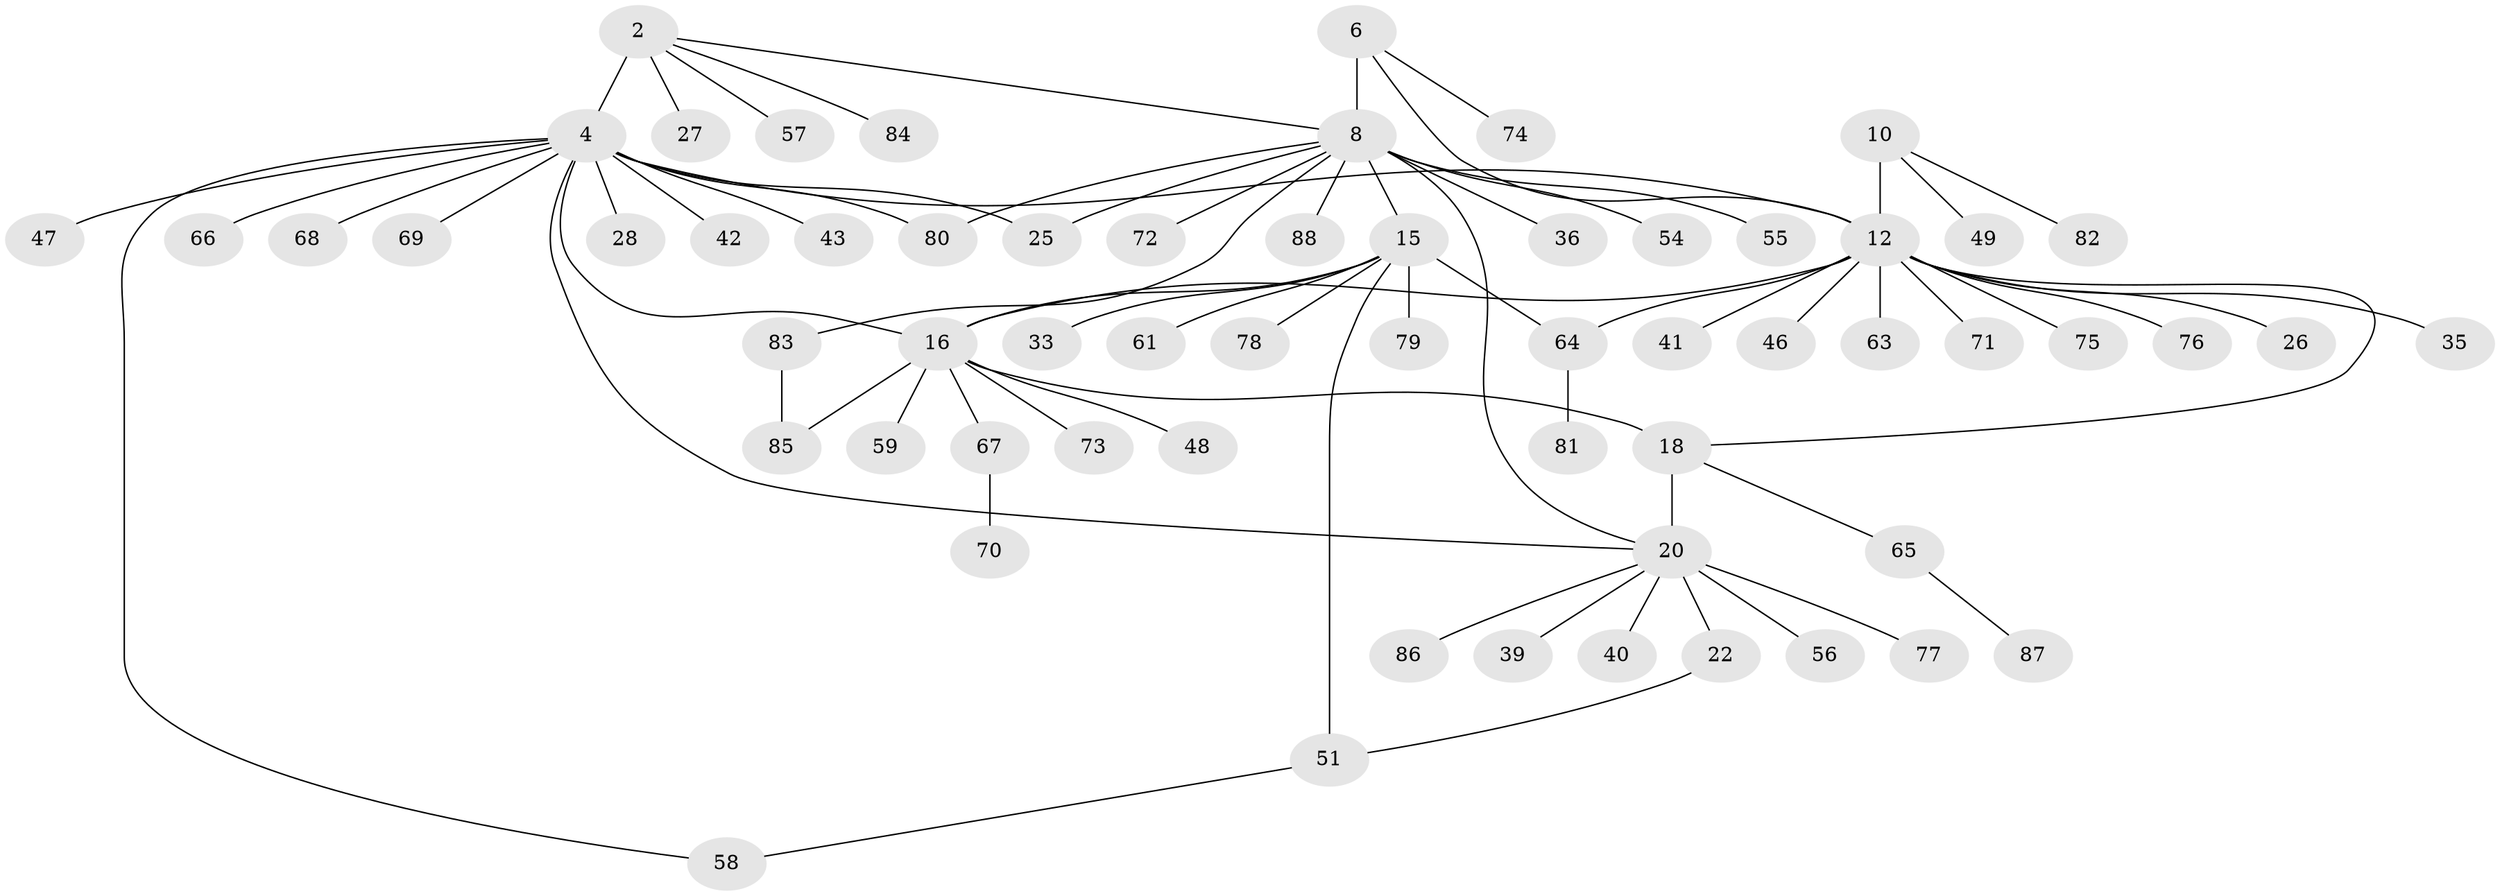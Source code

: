 // original degree distribution, {3: 0.045454545454545456, 7: 0.056818181818181816, 8: 0.022727272727272728, 11: 0.022727272727272728, 5: 0.03409090909090909, 6: 0.03409090909090909, 13: 0.011363636363636364, 4: 0.045454545454545456, 2: 0.2159090909090909, 1: 0.5113636363636364}
// Generated by graph-tools (version 1.1) at 2025/57/03/04/25 21:57:39]
// undirected, 61 vertices, 72 edges
graph export_dot {
graph [start="1"]
  node [color=gray90,style=filled];
  2 [super="+1"];
  4 [super="+3"];
  6 [super="+5"];
  8 [super="+7"];
  10 [super="+9"];
  12 [super="+11"];
  15 [super="+14"];
  16 [super="+13"];
  18 [super="+17"];
  20 [super="+19"];
  22;
  25;
  26;
  27;
  28;
  33;
  35;
  36;
  39;
  40;
  41;
  42;
  43 [super="+30"];
  46;
  47;
  48;
  49 [super="+23"];
  51 [super="+38"];
  54;
  55 [super="+24"];
  56;
  57;
  58;
  59;
  61;
  63;
  64 [super="+34+37+50+62"];
  65 [super="+29+60"];
  66;
  67;
  68;
  69;
  70;
  71;
  72;
  73;
  74;
  75 [super="+32"];
  76;
  77 [super="+45"];
  78 [super="+53"];
  79;
  80;
  81;
  82;
  83;
  84 [super="+52"];
  85;
  86 [super="+21+31+44"];
  87;
  88;
  2 -- 4 [weight=4];
  2 -- 8;
  2 -- 27;
  2 -- 57;
  2 -- 84;
  4 -- 25;
  4 -- 47;
  4 -- 66;
  4 -- 68;
  4 -- 80;
  4 -- 16;
  4 -- 20;
  4 -- 69;
  4 -- 58;
  4 -- 42;
  4 -- 28;
  4 -- 12;
  4 -- 43;
  6 -- 8 [weight=4];
  6 -- 74;
  6 -- 12;
  8 -- 25;
  8 -- 36;
  8 -- 72;
  8 -- 80;
  8 -- 88;
  8 -- 15;
  8 -- 20;
  8 -- 83;
  8 -- 54;
  8 -- 55;
  10 -- 12 [weight=4];
  10 -- 82;
  10 -- 49;
  12 -- 26;
  12 -- 71;
  12 -- 35;
  12 -- 41;
  12 -- 76;
  12 -- 46;
  12 -- 16;
  12 -- 18;
  12 -- 63;
  12 -- 75;
  12 -- 64;
  15 -- 16 [weight=4];
  15 -- 33;
  15 -- 51 [weight=2];
  15 -- 79;
  15 -- 61;
  15 -- 64;
  15 -- 78;
  16 -- 18;
  16 -- 48;
  16 -- 59;
  16 -- 67;
  16 -- 85;
  16 -- 73;
  18 -- 20 [weight=4];
  18 -- 65;
  20 -- 22;
  20 -- 39;
  20 -- 56;
  20 -- 40;
  20 -- 86;
  20 -- 77;
  22 -- 51;
  51 -- 58;
  64 -- 81;
  65 -- 87;
  67 -- 70;
  83 -- 85;
}
